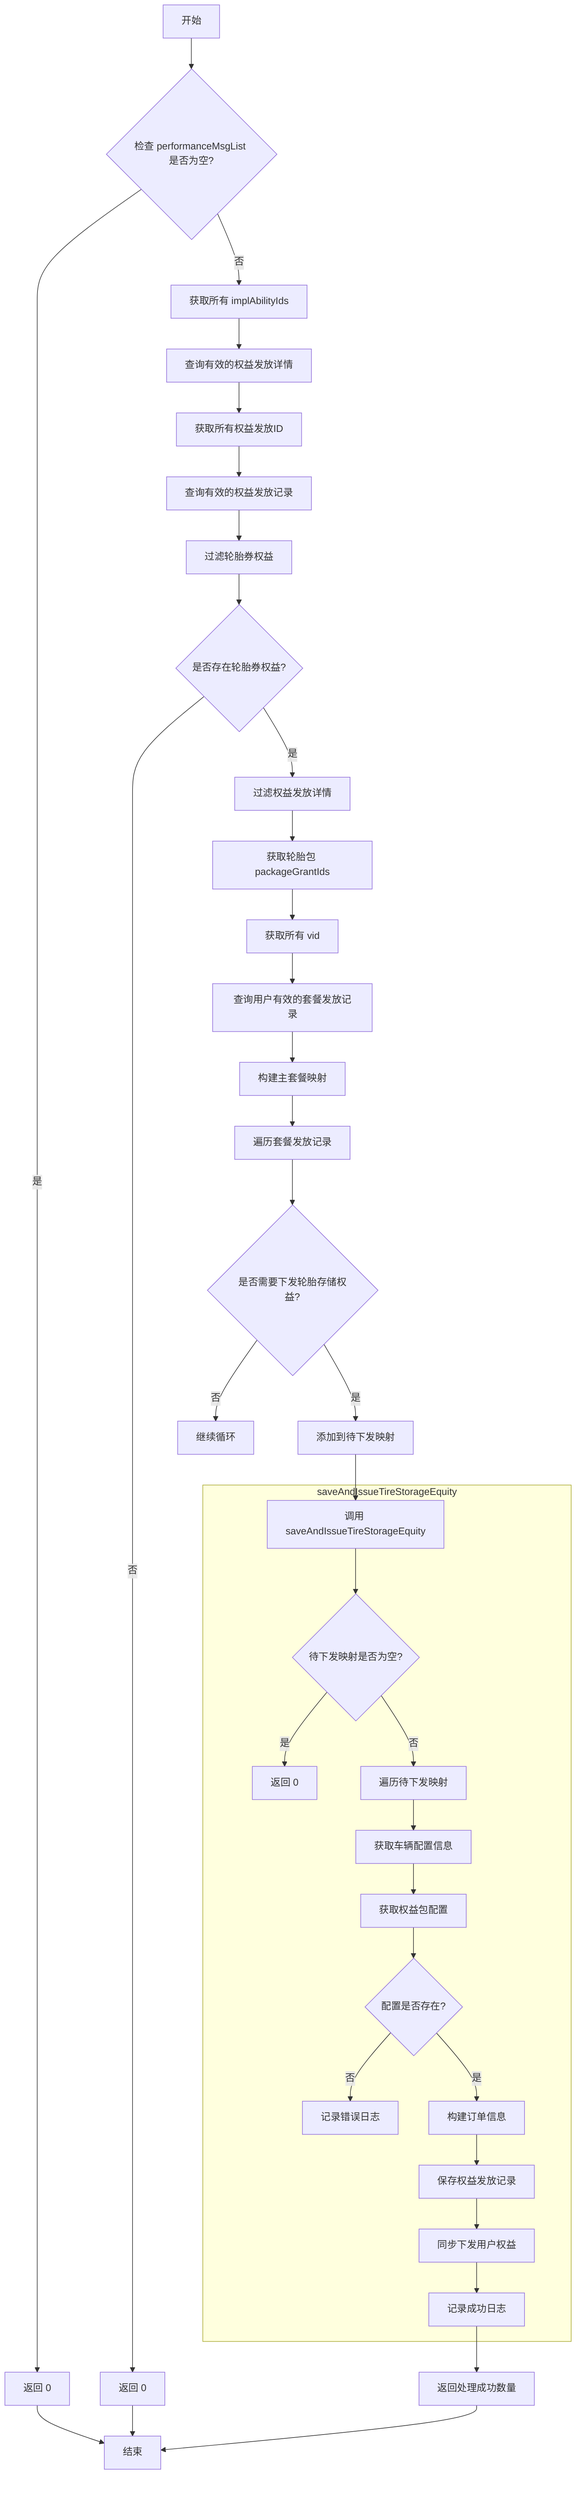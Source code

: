 flowchart TD
    A[开始] --> B{检查 performanceMsgList 是否为空?}
    B -->|是| C[返回 0]
    B -->|否| D[获取所有 implAbilityIds]

    D --> E[查询有效的权益发放详情]
    E --> F[获取所有权益发放ID]
    F --> G[查询有效的权益发放记录]

    G --> H[过滤轮胎券权益]
    H --> I{是否存在轮胎券权益?}
    I -->|否| J[返回 0]
    I -->|是| K[过滤权益发放详情]

    K --> L[获取轮胎包 packageGrantIds]
    L --> M[获取所有 vid]
    M --> N[查询用户有效的套餐发放记录]

    N --> O[构建主套餐映射]
    O --> P[遍历套餐发放记录]

    P --> Q{是否需要下发轮胎存储权益?}
    Q -->|否| R[继续循环]
    Q -->|是| S[添加到待下发映射]

    S --> T[调用 saveAndIssueTireStorageEquity]

    subgraph saveAndIssueTireStorageEquity
        T --> U{待下发映射是否为空?}
        U -->|是| V[返回 0]
        U -->|否| W[遍历待下发映射]

        W --> X[获取车辆配置信息]
        X --> Y[获取权益包配置]

        Y --> Z{配置是否存在?}
        Z -->|否| AA[记录错误日志]
        Z -->|是| AB[构建订单信息]

        AB --> AC[保存权益发放记录]
        AC --> AD[同步下发用户权益]
        AD --> AE[记录成功日志]
    end

    AE --> AF[返回处理成功数量]

    C --> AG[结束]
    J --> AG
    AF --> AG
